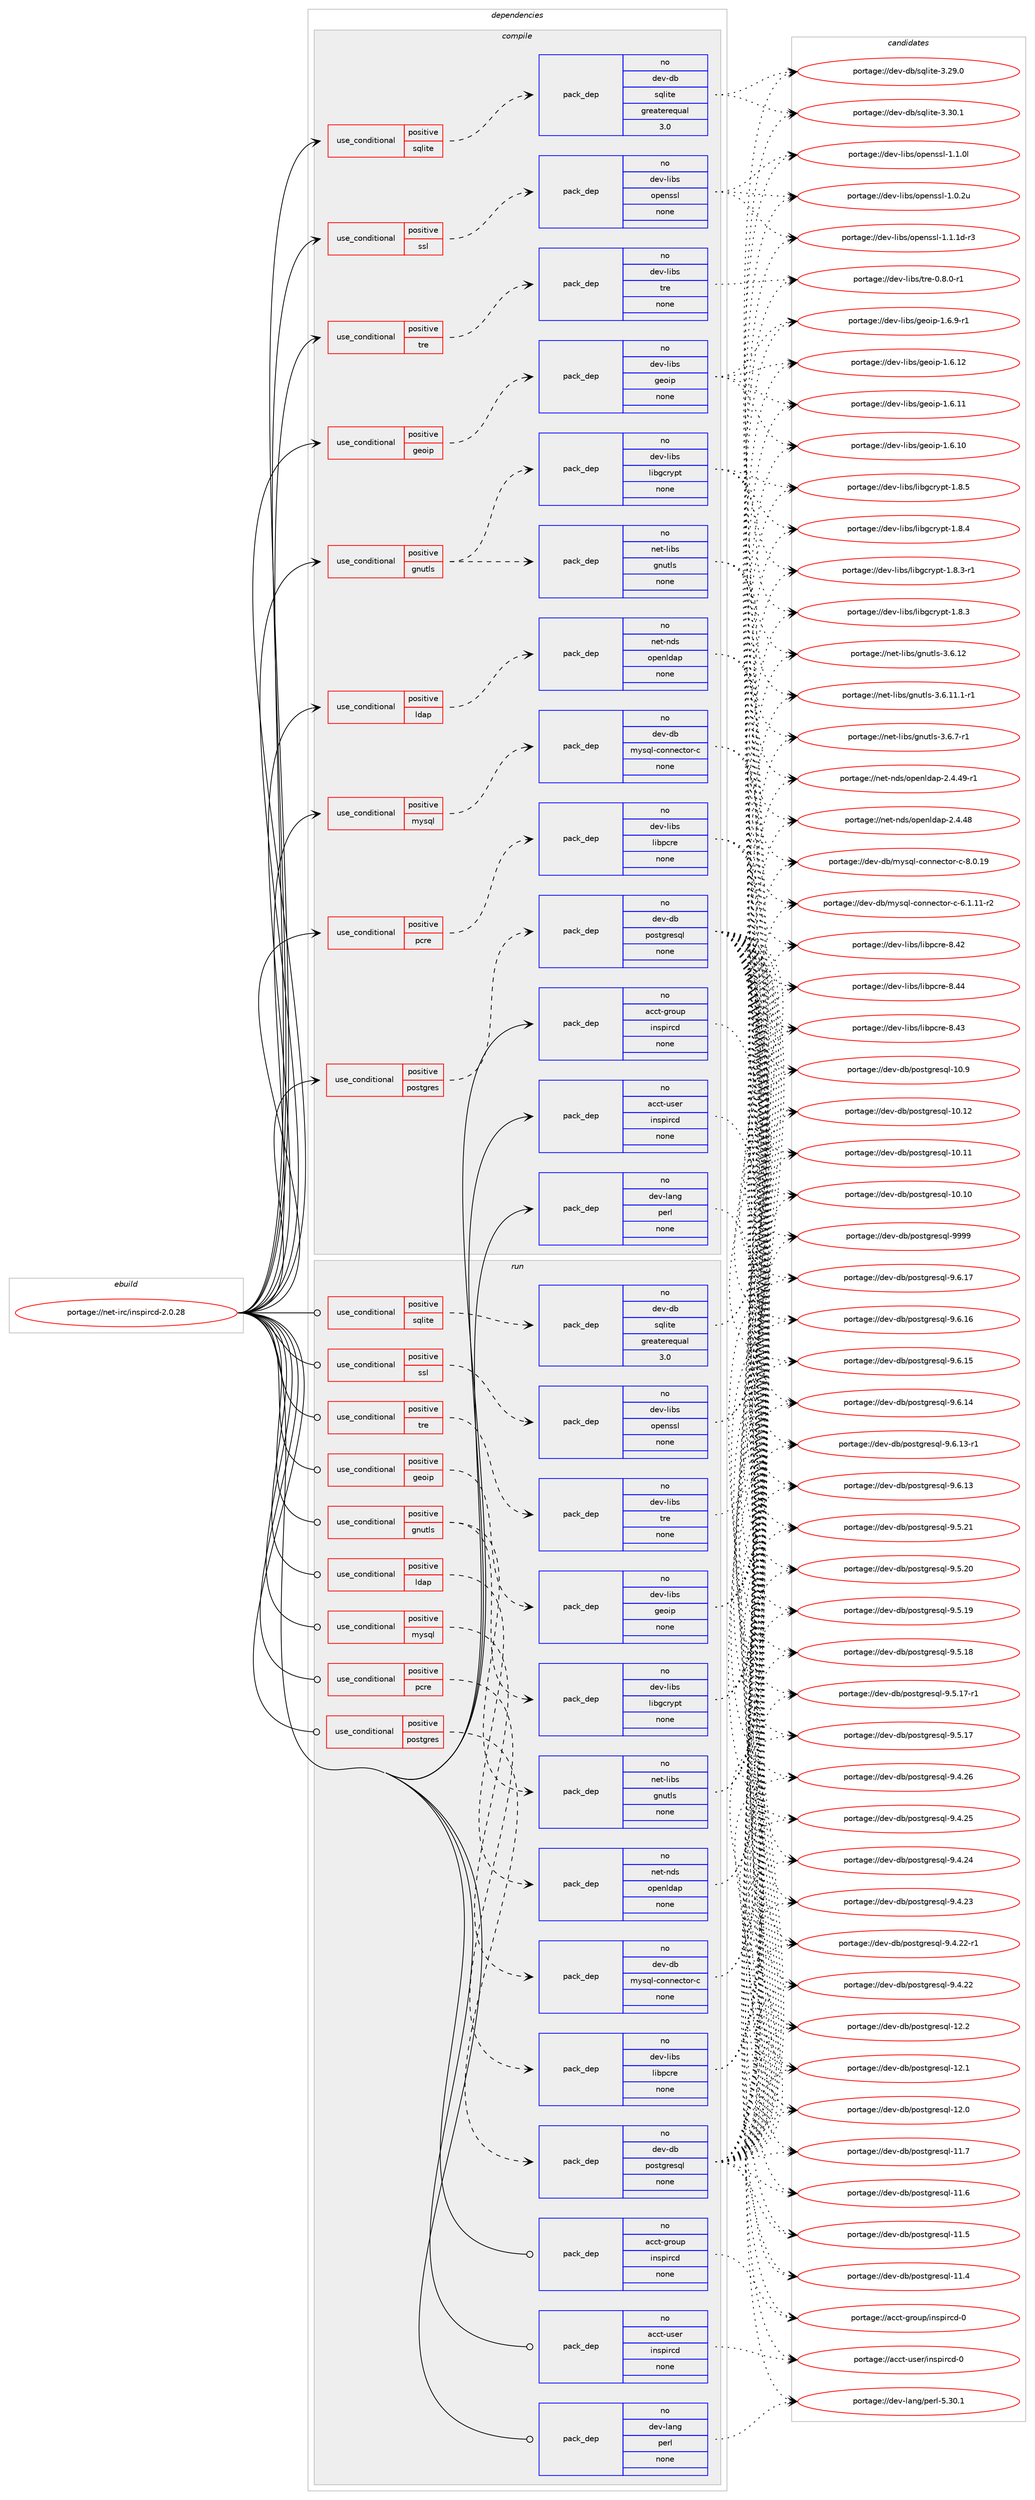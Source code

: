 digraph prolog {

# *************
# Graph options
# *************

newrank=true;
concentrate=true;
compound=true;
graph [rankdir=LR,fontname=Helvetica,fontsize=10,ranksep=1.5];#, ranksep=2.5, nodesep=0.2];
edge  [arrowhead=vee];
node  [fontname=Helvetica,fontsize=10];

# **********
# The ebuild
# **********

subgraph cluster_leftcol {
color=gray;
rank=same;
label=<<i>ebuild</i>>;
id [label="portage://net-irc/inspircd-2.0.28", color=red, width=4, href="../net-irc/inspircd-2.0.28.svg"];
}

# ****************
# The dependencies
# ****************

subgraph cluster_midcol {
color=gray;
label=<<i>dependencies</i>>;
subgraph cluster_compile {
fillcolor="#eeeeee";
style=filled;
label=<<i>compile</i>>;
subgraph cond17544 {
dependency82493 [label=<<TABLE BORDER="0" CELLBORDER="1" CELLSPACING="0" CELLPADDING="4"><TR><TD ROWSPAN="3" CELLPADDING="10">use_conditional</TD></TR><TR><TD>positive</TD></TR><TR><TD>geoip</TD></TR></TABLE>>, shape=none, color=red];
subgraph pack63404 {
dependency82494 [label=<<TABLE BORDER="0" CELLBORDER="1" CELLSPACING="0" CELLPADDING="4" WIDTH="220"><TR><TD ROWSPAN="6" CELLPADDING="30">pack_dep</TD></TR><TR><TD WIDTH="110">no</TD></TR><TR><TD>dev-libs</TD></TR><TR><TD>geoip</TD></TR><TR><TD>none</TD></TR><TR><TD></TD></TR></TABLE>>, shape=none, color=blue];
}
dependency82493:e -> dependency82494:w [weight=20,style="dashed",arrowhead="vee"];
}
id:e -> dependency82493:w [weight=20,style="solid",arrowhead="vee"];
subgraph cond17545 {
dependency82495 [label=<<TABLE BORDER="0" CELLBORDER="1" CELLSPACING="0" CELLPADDING="4"><TR><TD ROWSPAN="3" CELLPADDING="10">use_conditional</TD></TR><TR><TD>positive</TD></TR><TR><TD>gnutls</TD></TR></TABLE>>, shape=none, color=red];
subgraph pack63405 {
dependency82496 [label=<<TABLE BORDER="0" CELLBORDER="1" CELLSPACING="0" CELLPADDING="4" WIDTH="220"><TR><TD ROWSPAN="6" CELLPADDING="30">pack_dep</TD></TR><TR><TD WIDTH="110">no</TD></TR><TR><TD>net-libs</TD></TR><TR><TD>gnutls</TD></TR><TR><TD>none</TD></TR><TR><TD></TD></TR></TABLE>>, shape=none, color=blue];
}
dependency82495:e -> dependency82496:w [weight=20,style="dashed",arrowhead="vee"];
subgraph pack63406 {
dependency82497 [label=<<TABLE BORDER="0" CELLBORDER="1" CELLSPACING="0" CELLPADDING="4" WIDTH="220"><TR><TD ROWSPAN="6" CELLPADDING="30">pack_dep</TD></TR><TR><TD WIDTH="110">no</TD></TR><TR><TD>dev-libs</TD></TR><TR><TD>libgcrypt</TD></TR><TR><TD>none</TD></TR><TR><TD></TD></TR></TABLE>>, shape=none, color=blue];
}
dependency82495:e -> dependency82497:w [weight=20,style="dashed",arrowhead="vee"];
}
id:e -> dependency82495:w [weight=20,style="solid",arrowhead="vee"];
subgraph cond17546 {
dependency82498 [label=<<TABLE BORDER="0" CELLBORDER="1" CELLSPACING="0" CELLPADDING="4"><TR><TD ROWSPAN="3" CELLPADDING="10">use_conditional</TD></TR><TR><TD>positive</TD></TR><TR><TD>ldap</TD></TR></TABLE>>, shape=none, color=red];
subgraph pack63407 {
dependency82499 [label=<<TABLE BORDER="0" CELLBORDER="1" CELLSPACING="0" CELLPADDING="4" WIDTH="220"><TR><TD ROWSPAN="6" CELLPADDING="30">pack_dep</TD></TR><TR><TD WIDTH="110">no</TD></TR><TR><TD>net-nds</TD></TR><TR><TD>openldap</TD></TR><TR><TD>none</TD></TR><TR><TD></TD></TR></TABLE>>, shape=none, color=blue];
}
dependency82498:e -> dependency82499:w [weight=20,style="dashed",arrowhead="vee"];
}
id:e -> dependency82498:w [weight=20,style="solid",arrowhead="vee"];
subgraph cond17547 {
dependency82500 [label=<<TABLE BORDER="0" CELLBORDER="1" CELLSPACING="0" CELLPADDING="4"><TR><TD ROWSPAN="3" CELLPADDING="10">use_conditional</TD></TR><TR><TD>positive</TD></TR><TR><TD>mysql</TD></TR></TABLE>>, shape=none, color=red];
subgraph pack63408 {
dependency82501 [label=<<TABLE BORDER="0" CELLBORDER="1" CELLSPACING="0" CELLPADDING="4" WIDTH="220"><TR><TD ROWSPAN="6" CELLPADDING="30">pack_dep</TD></TR><TR><TD WIDTH="110">no</TD></TR><TR><TD>dev-db</TD></TR><TR><TD>mysql-connector-c</TD></TR><TR><TD>none</TD></TR><TR><TD></TD></TR></TABLE>>, shape=none, color=blue];
}
dependency82500:e -> dependency82501:w [weight=20,style="dashed",arrowhead="vee"];
}
id:e -> dependency82500:w [weight=20,style="solid",arrowhead="vee"];
subgraph cond17548 {
dependency82502 [label=<<TABLE BORDER="0" CELLBORDER="1" CELLSPACING="0" CELLPADDING="4"><TR><TD ROWSPAN="3" CELLPADDING="10">use_conditional</TD></TR><TR><TD>positive</TD></TR><TR><TD>pcre</TD></TR></TABLE>>, shape=none, color=red];
subgraph pack63409 {
dependency82503 [label=<<TABLE BORDER="0" CELLBORDER="1" CELLSPACING="0" CELLPADDING="4" WIDTH="220"><TR><TD ROWSPAN="6" CELLPADDING="30">pack_dep</TD></TR><TR><TD WIDTH="110">no</TD></TR><TR><TD>dev-libs</TD></TR><TR><TD>libpcre</TD></TR><TR><TD>none</TD></TR><TR><TD></TD></TR></TABLE>>, shape=none, color=blue];
}
dependency82502:e -> dependency82503:w [weight=20,style="dashed",arrowhead="vee"];
}
id:e -> dependency82502:w [weight=20,style="solid",arrowhead="vee"];
subgraph cond17549 {
dependency82504 [label=<<TABLE BORDER="0" CELLBORDER="1" CELLSPACING="0" CELLPADDING="4"><TR><TD ROWSPAN="3" CELLPADDING="10">use_conditional</TD></TR><TR><TD>positive</TD></TR><TR><TD>postgres</TD></TR></TABLE>>, shape=none, color=red];
subgraph pack63410 {
dependency82505 [label=<<TABLE BORDER="0" CELLBORDER="1" CELLSPACING="0" CELLPADDING="4" WIDTH="220"><TR><TD ROWSPAN="6" CELLPADDING="30">pack_dep</TD></TR><TR><TD WIDTH="110">no</TD></TR><TR><TD>dev-db</TD></TR><TR><TD>postgresql</TD></TR><TR><TD>none</TD></TR><TR><TD></TD></TR></TABLE>>, shape=none, color=blue];
}
dependency82504:e -> dependency82505:w [weight=20,style="dashed",arrowhead="vee"];
}
id:e -> dependency82504:w [weight=20,style="solid",arrowhead="vee"];
subgraph cond17550 {
dependency82506 [label=<<TABLE BORDER="0" CELLBORDER="1" CELLSPACING="0" CELLPADDING="4"><TR><TD ROWSPAN="3" CELLPADDING="10">use_conditional</TD></TR><TR><TD>positive</TD></TR><TR><TD>sqlite</TD></TR></TABLE>>, shape=none, color=red];
subgraph pack63411 {
dependency82507 [label=<<TABLE BORDER="0" CELLBORDER="1" CELLSPACING="0" CELLPADDING="4" WIDTH="220"><TR><TD ROWSPAN="6" CELLPADDING="30">pack_dep</TD></TR><TR><TD WIDTH="110">no</TD></TR><TR><TD>dev-db</TD></TR><TR><TD>sqlite</TD></TR><TR><TD>greaterequal</TD></TR><TR><TD>3.0</TD></TR></TABLE>>, shape=none, color=blue];
}
dependency82506:e -> dependency82507:w [weight=20,style="dashed",arrowhead="vee"];
}
id:e -> dependency82506:w [weight=20,style="solid",arrowhead="vee"];
subgraph cond17551 {
dependency82508 [label=<<TABLE BORDER="0" CELLBORDER="1" CELLSPACING="0" CELLPADDING="4"><TR><TD ROWSPAN="3" CELLPADDING="10">use_conditional</TD></TR><TR><TD>positive</TD></TR><TR><TD>ssl</TD></TR></TABLE>>, shape=none, color=red];
subgraph pack63412 {
dependency82509 [label=<<TABLE BORDER="0" CELLBORDER="1" CELLSPACING="0" CELLPADDING="4" WIDTH="220"><TR><TD ROWSPAN="6" CELLPADDING="30">pack_dep</TD></TR><TR><TD WIDTH="110">no</TD></TR><TR><TD>dev-libs</TD></TR><TR><TD>openssl</TD></TR><TR><TD>none</TD></TR><TR><TD></TD></TR></TABLE>>, shape=none, color=blue];
}
dependency82508:e -> dependency82509:w [weight=20,style="dashed",arrowhead="vee"];
}
id:e -> dependency82508:w [weight=20,style="solid",arrowhead="vee"];
subgraph cond17552 {
dependency82510 [label=<<TABLE BORDER="0" CELLBORDER="1" CELLSPACING="0" CELLPADDING="4"><TR><TD ROWSPAN="3" CELLPADDING="10">use_conditional</TD></TR><TR><TD>positive</TD></TR><TR><TD>tre</TD></TR></TABLE>>, shape=none, color=red];
subgraph pack63413 {
dependency82511 [label=<<TABLE BORDER="0" CELLBORDER="1" CELLSPACING="0" CELLPADDING="4" WIDTH="220"><TR><TD ROWSPAN="6" CELLPADDING="30">pack_dep</TD></TR><TR><TD WIDTH="110">no</TD></TR><TR><TD>dev-libs</TD></TR><TR><TD>tre</TD></TR><TR><TD>none</TD></TR><TR><TD></TD></TR></TABLE>>, shape=none, color=blue];
}
dependency82510:e -> dependency82511:w [weight=20,style="dashed",arrowhead="vee"];
}
id:e -> dependency82510:w [weight=20,style="solid",arrowhead="vee"];
subgraph pack63414 {
dependency82512 [label=<<TABLE BORDER="0" CELLBORDER="1" CELLSPACING="0" CELLPADDING="4" WIDTH="220"><TR><TD ROWSPAN="6" CELLPADDING="30">pack_dep</TD></TR><TR><TD WIDTH="110">no</TD></TR><TR><TD>acct-group</TD></TR><TR><TD>inspircd</TD></TR><TR><TD>none</TD></TR><TR><TD></TD></TR></TABLE>>, shape=none, color=blue];
}
id:e -> dependency82512:w [weight=20,style="solid",arrowhead="vee"];
subgraph pack63415 {
dependency82513 [label=<<TABLE BORDER="0" CELLBORDER="1" CELLSPACING="0" CELLPADDING="4" WIDTH="220"><TR><TD ROWSPAN="6" CELLPADDING="30">pack_dep</TD></TR><TR><TD WIDTH="110">no</TD></TR><TR><TD>acct-user</TD></TR><TR><TD>inspircd</TD></TR><TR><TD>none</TD></TR><TR><TD></TD></TR></TABLE>>, shape=none, color=blue];
}
id:e -> dependency82513:w [weight=20,style="solid",arrowhead="vee"];
subgraph pack63416 {
dependency82514 [label=<<TABLE BORDER="0" CELLBORDER="1" CELLSPACING="0" CELLPADDING="4" WIDTH="220"><TR><TD ROWSPAN="6" CELLPADDING="30">pack_dep</TD></TR><TR><TD WIDTH="110">no</TD></TR><TR><TD>dev-lang</TD></TR><TR><TD>perl</TD></TR><TR><TD>none</TD></TR><TR><TD></TD></TR></TABLE>>, shape=none, color=blue];
}
id:e -> dependency82514:w [weight=20,style="solid",arrowhead="vee"];
}
subgraph cluster_compileandrun {
fillcolor="#eeeeee";
style=filled;
label=<<i>compile and run</i>>;
}
subgraph cluster_run {
fillcolor="#eeeeee";
style=filled;
label=<<i>run</i>>;
subgraph cond17553 {
dependency82515 [label=<<TABLE BORDER="0" CELLBORDER="1" CELLSPACING="0" CELLPADDING="4"><TR><TD ROWSPAN="3" CELLPADDING="10">use_conditional</TD></TR><TR><TD>positive</TD></TR><TR><TD>geoip</TD></TR></TABLE>>, shape=none, color=red];
subgraph pack63417 {
dependency82516 [label=<<TABLE BORDER="0" CELLBORDER="1" CELLSPACING="0" CELLPADDING="4" WIDTH="220"><TR><TD ROWSPAN="6" CELLPADDING="30">pack_dep</TD></TR><TR><TD WIDTH="110">no</TD></TR><TR><TD>dev-libs</TD></TR><TR><TD>geoip</TD></TR><TR><TD>none</TD></TR><TR><TD></TD></TR></TABLE>>, shape=none, color=blue];
}
dependency82515:e -> dependency82516:w [weight=20,style="dashed",arrowhead="vee"];
}
id:e -> dependency82515:w [weight=20,style="solid",arrowhead="odot"];
subgraph cond17554 {
dependency82517 [label=<<TABLE BORDER="0" CELLBORDER="1" CELLSPACING="0" CELLPADDING="4"><TR><TD ROWSPAN="3" CELLPADDING="10">use_conditional</TD></TR><TR><TD>positive</TD></TR><TR><TD>gnutls</TD></TR></TABLE>>, shape=none, color=red];
subgraph pack63418 {
dependency82518 [label=<<TABLE BORDER="0" CELLBORDER="1" CELLSPACING="0" CELLPADDING="4" WIDTH="220"><TR><TD ROWSPAN="6" CELLPADDING="30">pack_dep</TD></TR><TR><TD WIDTH="110">no</TD></TR><TR><TD>net-libs</TD></TR><TR><TD>gnutls</TD></TR><TR><TD>none</TD></TR><TR><TD></TD></TR></TABLE>>, shape=none, color=blue];
}
dependency82517:e -> dependency82518:w [weight=20,style="dashed",arrowhead="vee"];
subgraph pack63419 {
dependency82519 [label=<<TABLE BORDER="0" CELLBORDER="1" CELLSPACING="0" CELLPADDING="4" WIDTH="220"><TR><TD ROWSPAN="6" CELLPADDING="30">pack_dep</TD></TR><TR><TD WIDTH="110">no</TD></TR><TR><TD>dev-libs</TD></TR><TR><TD>libgcrypt</TD></TR><TR><TD>none</TD></TR><TR><TD></TD></TR></TABLE>>, shape=none, color=blue];
}
dependency82517:e -> dependency82519:w [weight=20,style="dashed",arrowhead="vee"];
}
id:e -> dependency82517:w [weight=20,style="solid",arrowhead="odot"];
subgraph cond17555 {
dependency82520 [label=<<TABLE BORDER="0" CELLBORDER="1" CELLSPACING="0" CELLPADDING="4"><TR><TD ROWSPAN="3" CELLPADDING="10">use_conditional</TD></TR><TR><TD>positive</TD></TR><TR><TD>ldap</TD></TR></TABLE>>, shape=none, color=red];
subgraph pack63420 {
dependency82521 [label=<<TABLE BORDER="0" CELLBORDER="1" CELLSPACING="0" CELLPADDING="4" WIDTH="220"><TR><TD ROWSPAN="6" CELLPADDING="30">pack_dep</TD></TR><TR><TD WIDTH="110">no</TD></TR><TR><TD>net-nds</TD></TR><TR><TD>openldap</TD></TR><TR><TD>none</TD></TR><TR><TD></TD></TR></TABLE>>, shape=none, color=blue];
}
dependency82520:e -> dependency82521:w [weight=20,style="dashed",arrowhead="vee"];
}
id:e -> dependency82520:w [weight=20,style="solid",arrowhead="odot"];
subgraph cond17556 {
dependency82522 [label=<<TABLE BORDER="0" CELLBORDER="1" CELLSPACING="0" CELLPADDING="4"><TR><TD ROWSPAN="3" CELLPADDING="10">use_conditional</TD></TR><TR><TD>positive</TD></TR><TR><TD>mysql</TD></TR></TABLE>>, shape=none, color=red];
subgraph pack63421 {
dependency82523 [label=<<TABLE BORDER="0" CELLBORDER="1" CELLSPACING="0" CELLPADDING="4" WIDTH="220"><TR><TD ROWSPAN="6" CELLPADDING="30">pack_dep</TD></TR><TR><TD WIDTH="110">no</TD></TR><TR><TD>dev-db</TD></TR><TR><TD>mysql-connector-c</TD></TR><TR><TD>none</TD></TR><TR><TD></TD></TR></TABLE>>, shape=none, color=blue];
}
dependency82522:e -> dependency82523:w [weight=20,style="dashed",arrowhead="vee"];
}
id:e -> dependency82522:w [weight=20,style="solid",arrowhead="odot"];
subgraph cond17557 {
dependency82524 [label=<<TABLE BORDER="0" CELLBORDER="1" CELLSPACING="0" CELLPADDING="4"><TR><TD ROWSPAN="3" CELLPADDING="10">use_conditional</TD></TR><TR><TD>positive</TD></TR><TR><TD>pcre</TD></TR></TABLE>>, shape=none, color=red];
subgraph pack63422 {
dependency82525 [label=<<TABLE BORDER="0" CELLBORDER="1" CELLSPACING="0" CELLPADDING="4" WIDTH="220"><TR><TD ROWSPAN="6" CELLPADDING="30">pack_dep</TD></TR><TR><TD WIDTH="110">no</TD></TR><TR><TD>dev-libs</TD></TR><TR><TD>libpcre</TD></TR><TR><TD>none</TD></TR><TR><TD></TD></TR></TABLE>>, shape=none, color=blue];
}
dependency82524:e -> dependency82525:w [weight=20,style="dashed",arrowhead="vee"];
}
id:e -> dependency82524:w [weight=20,style="solid",arrowhead="odot"];
subgraph cond17558 {
dependency82526 [label=<<TABLE BORDER="0" CELLBORDER="1" CELLSPACING="0" CELLPADDING="4"><TR><TD ROWSPAN="3" CELLPADDING="10">use_conditional</TD></TR><TR><TD>positive</TD></TR><TR><TD>postgres</TD></TR></TABLE>>, shape=none, color=red];
subgraph pack63423 {
dependency82527 [label=<<TABLE BORDER="0" CELLBORDER="1" CELLSPACING="0" CELLPADDING="4" WIDTH="220"><TR><TD ROWSPAN="6" CELLPADDING="30">pack_dep</TD></TR><TR><TD WIDTH="110">no</TD></TR><TR><TD>dev-db</TD></TR><TR><TD>postgresql</TD></TR><TR><TD>none</TD></TR><TR><TD></TD></TR></TABLE>>, shape=none, color=blue];
}
dependency82526:e -> dependency82527:w [weight=20,style="dashed",arrowhead="vee"];
}
id:e -> dependency82526:w [weight=20,style="solid",arrowhead="odot"];
subgraph cond17559 {
dependency82528 [label=<<TABLE BORDER="0" CELLBORDER="1" CELLSPACING="0" CELLPADDING="4"><TR><TD ROWSPAN="3" CELLPADDING="10">use_conditional</TD></TR><TR><TD>positive</TD></TR><TR><TD>sqlite</TD></TR></TABLE>>, shape=none, color=red];
subgraph pack63424 {
dependency82529 [label=<<TABLE BORDER="0" CELLBORDER="1" CELLSPACING="0" CELLPADDING="4" WIDTH="220"><TR><TD ROWSPAN="6" CELLPADDING="30">pack_dep</TD></TR><TR><TD WIDTH="110">no</TD></TR><TR><TD>dev-db</TD></TR><TR><TD>sqlite</TD></TR><TR><TD>greaterequal</TD></TR><TR><TD>3.0</TD></TR></TABLE>>, shape=none, color=blue];
}
dependency82528:e -> dependency82529:w [weight=20,style="dashed",arrowhead="vee"];
}
id:e -> dependency82528:w [weight=20,style="solid",arrowhead="odot"];
subgraph cond17560 {
dependency82530 [label=<<TABLE BORDER="0" CELLBORDER="1" CELLSPACING="0" CELLPADDING="4"><TR><TD ROWSPAN="3" CELLPADDING="10">use_conditional</TD></TR><TR><TD>positive</TD></TR><TR><TD>ssl</TD></TR></TABLE>>, shape=none, color=red];
subgraph pack63425 {
dependency82531 [label=<<TABLE BORDER="0" CELLBORDER="1" CELLSPACING="0" CELLPADDING="4" WIDTH="220"><TR><TD ROWSPAN="6" CELLPADDING="30">pack_dep</TD></TR><TR><TD WIDTH="110">no</TD></TR><TR><TD>dev-libs</TD></TR><TR><TD>openssl</TD></TR><TR><TD>none</TD></TR><TR><TD></TD></TR></TABLE>>, shape=none, color=blue];
}
dependency82530:e -> dependency82531:w [weight=20,style="dashed",arrowhead="vee"];
}
id:e -> dependency82530:w [weight=20,style="solid",arrowhead="odot"];
subgraph cond17561 {
dependency82532 [label=<<TABLE BORDER="0" CELLBORDER="1" CELLSPACING="0" CELLPADDING="4"><TR><TD ROWSPAN="3" CELLPADDING="10">use_conditional</TD></TR><TR><TD>positive</TD></TR><TR><TD>tre</TD></TR></TABLE>>, shape=none, color=red];
subgraph pack63426 {
dependency82533 [label=<<TABLE BORDER="0" CELLBORDER="1" CELLSPACING="0" CELLPADDING="4" WIDTH="220"><TR><TD ROWSPAN="6" CELLPADDING="30">pack_dep</TD></TR><TR><TD WIDTH="110">no</TD></TR><TR><TD>dev-libs</TD></TR><TR><TD>tre</TD></TR><TR><TD>none</TD></TR><TR><TD></TD></TR></TABLE>>, shape=none, color=blue];
}
dependency82532:e -> dependency82533:w [weight=20,style="dashed",arrowhead="vee"];
}
id:e -> dependency82532:w [weight=20,style="solid",arrowhead="odot"];
subgraph pack63427 {
dependency82534 [label=<<TABLE BORDER="0" CELLBORDER="1" CELLSPACING="0" CELLPADDING="4" WIDTH="220"><TR><TD ROWSPAN="6" CELLPADDING="30">pack_dep</TD></TR><TR><TD WIDTH="110">no</TD></TR><TR><TD>acct-group</TD></TR><TR><TD>inspircd</TD></TR><TR><TD>none</TD></TR><TR><TD></TD></TR></TABLE>>, shape=none, color=blue];
}
id:e -> dependency82534:w [weight=20,style="solid",arrowhead="odot"];
subgraph pack63428 {
dependency82535 [label=<<TABLE BORDER="0" CELLBORDER="1" CELLSPACING="0" CELLPADDING="4" WIDTH="220"><TR><TD ROWSPAN="6" CELLPADDING="30">pack_dep</TD></TR><TR><TD WIDTH="110">no</TD></TR><TR><TD>acct-user</TD></TR><TR><TD>inspircd</TD></TR><TR><TD>none</TD></TR><TR><TD></TD></TR></TABLE>>, shape=none, color=blue];
}
id:e -> dependency82535:w [weight=20,style="solid",arrowhead="odot"];
subgraph pack63429 {
dependency82536 [label=<<TABLE BORDER="0" CELLBORDER="1" CELLSPACING="0" CELLPADDING="4" WIDTH="220"><TR><TD ROWSPAN="6" CELLPADDING="30">pack_dep</TD></TR><TR><TD WIDTH="110">no</TD></TR><TR><TD>dev-lang</TD></TR><TR><TD>perl</TD></TR><TR><TD>none</TD></TR><TR><TD></TD></TR></TABLE>>, shape=none, color=blue];
}
id:e -> dependency82536:w [weight=20,style="solid",arrowhead="odot"];
}
}

# **************
# The candidates
# **************

subgraph cluster_choices {
rank=same;
color=gray;
label=<<i>candidates</i>>;

subgraph choice63404 {
color=black;
nodesep=1;
choice1001011184510810598115471031011111051124549465446574511449 [label="portage://dev-libs/geoip-1.6.9-r1", color=red, width=4,href="../dev-libs/geoip-1.6.9-r1.svg"];
choice10010111845108105981154710310111110511245494654464950 [label="portage://dev-libs/geoip-1.6.12", color=red, width=4,href="../dev-libs/geoip-1.6.12.svg"];
choice10010111845108105981154710310111110511245494654464949 [label="portage://dev-libs/geoip-1.6.11", color=red, width=4,href="../dev-libs/geoip-1.6.11.svg"];
choice10010111845108105981154710310111110511245494654464948 [label="portage://dev-libs/geoip-1.6.10", color=red, width=4,href="../dev-libs/geoip-1.6.10.svg"];
dependency82494:e -> choice1001011184510810598115471031011111051124549465446574511449:w [style=dotted,weight="100"];
dependency82494:e -> choice10010111845108105981154710310111110511245494654464950:w [style=dotted,weight="100"];
dependency82494:e -> choice10010111845108105981154710310111110511245494654464949:w [style=dotted,weight="100"];
dependency82494:e -> choice10010111845108105981154710310111110511245494654464948:w [style=dotted,weight="100"];
}
subgraph choice63405 {
color=black;
nodesep=1;
choice1101011164510810598115471031101171161081154551465446554511449 [label="portage://net-libs/gnutls-3.6.7-r1", color=red, width=4,href="../net-libs/gnutls-3.6.7-r1.svg"];
choice11010111645108105981154710311011711610811545514654464950 [label="portage://net-libs/gnutls-3.6.12", color=red, width=4,href="../net-libs/gnutls-3.6.12.svg"];
choice1101011164510810598115471031101171161081154551465446494946494511449 [label="portage://net-libs/gnutls-3.6.11.1-r1", color=red, width=4,href="../net-libs/gnutls-3.6.11.1-r1.svg"];
dependency82496:e -> choice1101011164510810598115471031101171161081154551465446554511449:w [style=dotted,weight="100"];
dependency82496:e -> choice11010111645108105981154710311011711610811545514654464950:w [style=dotted,weight="100"];
dependency82496:e -> choice1101011164510810598115471031101171161081154551465446494946494511449:w [style=dotted,weight="100"];
}
subgraph choice63406 {
color=black;
nodesep=1;
choice1001011184510810598115471081059810399114121112116454946564653 [label="portage://dev-libs/libgcrypt-1.8.5", color=red, width=4,href="../dev-libs/libgcrypt-1.8.5.svg"];
choice1001011184510810598115471081059810399114121112116454946564652 [label="portage://dev-libs/libgcrypt-1.8.4", color=red, width=4,href="../dev-libs/libgcrypt-1.8.4.svg"];
choice10010111845108105981154710810598103991141211121164549465646514511449 [label="portage://dev-libs/libgcrypt-1.8.3-r1", color=red, width=4,href="../dev-libs/libgcrypt-1.8.3-r1.svg"];
choice1001011184510810598115471081059810399114121112116454946564651 [label="portage://dev-libs/libgcrypt-1.8.3", color=red, width=4,href="../dev-libs/libgcrypt-1.8.3.svg"];
dependency82497:e -> choice1001011184510810598115471081059810399114121112116454946564653:w [style=dotted,weight="100"];
dependency82497:e -> choice1001011184510810598115471081059810399114121112116454946564652:w [style=dotted,weight="100"];
dependency82497:e -> choice10010111845108105981154710810598103991141211121164549465646514511449:w [style=dotted,weight="100"];
dependency82497:e -> choice1001011184510810598115471081059810399114121112116454946564651:w [style=dotted,weight="100"];
}
subgraph choice63407 {
color=black;
nodesep=1;
choice110101116451101001154711111210111010810097112455046524652574511449 [label="portage://net-nds/openldap-2.4.49-r1", color=red, width=4,href="../net-nds/openldap-2.4.49-r1.svg"];
choice11010111645110100115471111121011101081009711245504652465256 [label="portage://net-nds/openldap-2.4.48", color=red, width=4,href="../net-nds/openldap-2.4.48.svg"];
dependency82499:e -> choice110101116451101001154711111210111010810097112455046524652574511449:w [style=dotted,weight="100"];
dependency82499:e -> choice11010111645110100115471111121011101081009711245504652465256:w [style=dotted,weight="100"];
}
subgraph choice63408 {
color=black;
nodesep=1;
choice100101118451009847109121115113108459911111011010199116111114459945564648464957 [label="portage://dev-db/mysql-connector-c-8.0.19", color=red, width=4,href="../dev-db/mysql-connector-c-8.0.19.svg"];
choice1001011184510098471091211151131084599111110110101991161111144599455446494649494511450 [label="portage://dev-db/mysql-connector-c-6.1.11-r2", color=red, width=4,href="../dev-db/mysql-connector-c-6.1.11-r2.svg"];
dependency82501:e -> choice100101118451009847109121115113108459911111011010199116111114459945564648464957:w [style=dotted,weight="100"];
dependency82501:e -> choice1001011184510098471091211151131084599111110110101991161111144599455446494649494511450:w [style=dotted,weight="100"];
}
subgraph choice63409 {
color=black;
nodesep=1;
choice10010111845108105981154710810598112991141014556465252 [label="portage://dev-libs/libpcre-8.44", color=red, width=4,href="../dev-libs/libpcre-8.44.svg"];
choice10010111845108105981154710810598112991141014556465251 [label="portage://dev-libs/libpcre-8.43", color=red, width=4,href="../dev-libs/libpcre-8.43.svg"];
choice10010111845108105981154710810598112991141014556465250 [label="portage://dev-libs/libpcre-8.42", color=red, width=4,href="../dev-libs/libpcre-8.42.svg"];
dependency82503:e -> choice10010111845108105981154710810598112991141014556465252:w [style=dotted,weight="100"];
dependency82503:e -> choice10010111845108105981154710810598112991141014556465251:w [style=dotted,weight="100"];
dependency82503:e -> choice10010111845108105981154710810598112991141014556465250:w [style=dotted,weight="100"];
}
subgraph choice63410 {
color=black;
nodesep=1;
choice1001011184510098471121111151161031141011151131084557575757 [label="portage://dev-db/postgresql-9999", color=red, width=4,href="../dev-db/postgresql-9999.svg"];
choice10010111845100984711211111511610311410111511310845574654464955 [label="portage://dev-db/postgresql-9.6.17", color=red, width=4,href="../dev-db/postgresql-9.6.17.svg"];
choice10010111845100984711211111511610311410111511310845574654464954 [label="portage://dev-db/postgresql-9.6.16", color=red, width=4,href="../dev-db/postgresql-9.6.16.svg"];
choice10010111845100984711211111511610311410111511310845574654464953 [label="portage://dev-db/postgresql-9.6.15", color=red, width=4,href="../dev-db/postgresql-9.6.15.svg"];
choice10010111845100984711211111511610311410111511310845574654464952 [label="portage://dev-db/postgresql-9.6.14", color=red, width=4,href="../dev-db/postgresql-9.6.14.svg"];
choice100101118451009847112111115116103114101115113108455746544649514511449 [label="portage://dev-db/postgresql-9.6.13-r1", color=red, width=4,href="../dev-db/postgresql-9.6.13-r1.svg"];
choice10010111845100984711211111511610311410111511310845574654464951 [label="portage://dev-db/postgresql-9.6.13", color=red, width=4,href="../dev-db/postgresql-9.6.13.svg"];
choice10010111845100984711211111511610311410111511310845574653465049 [label="portage://dev-db/postgresql-9.5.21", color=red, width=4,href="../dev-db/postgresql-9.5.21.svg"];
choice10010111845100984711211111511610311410111511310845574653465048 [label="portage://dev-db/postgresql-9.5.20", color=red, width=4,href="../dev-db/postgresql-9.5.20.svg"];
choice10010111845100984711211111511610311410111511310845574653464957 [label="portage://dev-db/postgresql-9.5.19", color=red, width=4,href="../dev-db/postgresql-9.5.19.svg"];
choice10010111845100984711211111511610311410111511310845574653464956 [label="portage://dev-db/postgresql-9.5.18", color=red, width=4,href="../dev-db/postgresql-9.5.18.svg"];
choice100101118451009847112111115116103114101115113108455746534649554511449 [label="portage://dev-db/postgresql-9.5.17-r1", color=red, width=4,href="../dev-db/postgresql-9.5.17-r1.svg"];
choice10010111845100984711211111511610311410111511310845574653464955 [label="portage://dev-db/postgresql-9.5.17", color=red, width=4,href="../dev-db/postgresql-9.5.17.svg"];
choice10010111845100984711211111511610311410111511310845574652465054 [label="portage://dev-db/postgresql-9.4.26", color=red, width=4,href="../dev-db/postgresql-9.4.26.svg"];
choice10010111845100984711211111511610311410111511310845574652465053 [label="portage://dev-db/postgresql-9.4.25", color=red, width=4,href="../dev-db/postgresql-9.4.25.svg"];
choice10010111845100984711211111511610311410111511310845574652465052 [label="portage://dev-db/postgresql-9.4.24", color=red, width=4,href="../dev-db/postgresql-9.4.24.svg"];
choice10010111845100984711211111511610311410111511310845574652465051 [label="portage://dev-db/postgresql-9.4.23", color=red, width=4,href="../dev-db/postgresql-9.4.23.svg"];
choice100101118451009847112111115116103114101115113108455746524650504511449 [label="portage://dev-db/postgresql-9.4.22-r1", color=red, width=4,href="../dev-db/postgresql-9.4.22-r1.svg"];
choice10010111845100984711211111511610311410111511310845574652465050 [label="portage://dev-db/postgresql-9.4.22", color=red, width=4,href="../dev-db/postgresql-9.4.22.svg"];
choice1001011184510098471121111151161031141011151131084549504650 [label="portage://dev-db/postgresql-12.2", color=red, width=4,href="../dev-db/postgresql-12.2.svg"];
choice1001011184510098471121111151161031141011151131084549504649 [label="portage://dev-db/postgresql-12.1", color=red, width=4,href="../dev-db/postgresql-12.1.svg"];
choice1001011184510098471121111151161031141011151131084549504648 [label="portage://dev-db/postgresql-12.0", color=red, width=4,href="../dev-db/postgresql-12.0.svg"];
choice1001011184510098471121111151161031141011151131084549494655 [label="portage://dev-db/postgresql-11.7", color=red, width=4,href="../dev-db/postgresql-11.7.svg"];
choice1001011184510098471121111151161031141011151131084549494654 [label="portage://dev-db/postgresql-11.6", color=red, width=4,href="../dev-db/postgresql-11.6.svg"];
choice1001011184510098471121111151161031141011151131084549494653 [label="portage://dev-db/postgresql-11.5", color=red, width=4,href="../dev-db/postgresql-11.5.svg"];
choice1001011184510098471121111151161031141011151131084549494652 [label="portage://dev-db/postgresql-11.4", color=red, width=4,href="../dev-db/postgresql-11.4.svg"];
choice1001011184510098471121111151161031141011151131084549484657 [label="portage://dev-db/postgresql-10.9", color=red, width=4,href="../dev-db/postgresql-10.9.svg"];
choice100101118451009847112111115116103114101115113108454948464950 [label="portage://dev-db/postgresql-10.12", color=red, width=4,href="../dev-db/postgresql-10.12.svg"];
choice100101118451009847112111115116103114101115113108454948464949 [label="portage://dev-db/postgresql-10.11", color=red, width=4,href="../dev-db/postgresql-10.11.svg"];
choice100101118451009847112111115116103114101115113108454948464948 [label="portage://dev-db/postgresql-10.10", color=red, width=4,href="../dev-db/postgresql-10.10.svg"];
dependency82505:e -> choice1001011184510098471121111151161031141011151131084557575757:w [style=dotted,weight="100"];
dependency82505:e -> choice10010111845100984711211111511610311410111511310845574654464955:w [style=dotted,weight="100"];
dependency82505:e -> choice10010111845100984711211111511610311410111511310845574654464954:w [style=dotted,weight="100"];
dependency82505:e -> choice10010111845100984711211111511610311410111511310845574654464953:w [style=dotted,weight="100"];
dependency82505:e -> choice10010111845100984711211111511610311410111511310845574654464952:w [style=dotted,weight="100"];
dependency82505:e -> choice100101118451009847112111115116103114101115113108455746544649514511449:w [style=dotted,weight="100"];
dependency82505:e -> choice10010111845100984711211111511610311410111511310845574654464951:w [style=dotted,weight="100"];
dependency82505:e -> choice10010111845100984711211111511610311410111511310845574653465049:w [style=dotted,weight="100"];
dependency82505:e -> choice10010111845100984711211111511610311410111511310845574653465048:w [style=dotted,weight="100"];
dependency82505:e -> choice10010111845100984711211111511610311410111511310845574653464957:w [style=dotted,weight="100"];
dependency82505:e -> choice10010111845100984711211111511610311410111511310845574653464956:w [style=dotted,weight="100"];
dependency82505:e -> choice100101118451009847112111115116103114101115113108455746534649554511449:w [style=dotted,weight="100"];
dependency82505:e -> choice10010111845100984711211111511610311410111511310845574653464955:w [style=dotted,weight="100"];
dependency82505:e -> choice10010111845100984711211111511610311410111511310845574652465054:w [style=dotted,weight="100"];
dependency82505:e -> choice10010111845100984711211111511610311410111511310845574652465053:w [style=dotted,weight="100"];
dependency82505:e -> choice10010111845100984711211111511610311410111511310845574652465052:w [style=dotted,weight="100"];
dependency82505:e -> choice10010111845100984711211111511610311410111511310845574652465051:w [style=dotted,weight="100"];
dependency82505:e -> choice100101118451009847112111115116103114101115113108455746524650504511449:w [style=dotted,weight="100"];
dependency82505:e -> choice10010111845100984711211111511610311410111511310845574652465050:w [style=dotted,weight="100"];
dependency82505:e -> choice1001011184510098471121111151161031141011151131084549504650:w [style=dotted,weight="100"];
dependency82505:e -> choice1001011184510098471121111151161031141011151131084549504649:w [style=dotted,weight="100"];
dependency82505:e -> choice1001011184510098471121111151161031141011151131084549504648:w [style=dotted,weight="100"];
dependency82505:e -> choice1001011184510098471121111151161031141011151131084549494655:w [style=dotted,weight="100"];
dependency82505:e -> choice1001011184510098471121111151161031141011151131084549494654:w [style=dotted,weight="100"];
dependency82505:e -> choice1001011184510098471121111151161031141011151131084549494653:w [style=dotted,weight="100"];
dependency82505:e -> choice1001011184510098471121111151161031141011151131084549494652:w [style=dotted,weight="100"];
dependency82505:e -> choice1001011184510098471121111151161031141011151131084549484657:w [style=dotted,weight="100"];
dependency82505:e -> choice100101118451009847112111115116103114101115113108454948464950:w [style=dotted,weight="100"];
dependency82505:e -> choice100101118451009847112111115116103114101115113108454948464949:w [style=dotted,weight="100"];
dependency82505:e -> choice100101118451009847112111115116103114101115113108454948464948:w [style=dotted,weight="100"];
}
subgraph choice63411 {
color=black;
nodesep=1;
choice10010111845100984711511310810511610145514651484649 [label="portage://dev-db/sqlite-3.30.1", color=red, width=4,href="../dev-db/sqlite-3.30.1.svg"];
choice10010111845100984711511310810511610145514650574648 [label="portage://dev-db/sqlite-3.29.0", color=red, width=4,href="../dev-db/sqlite-3.29.0.svg"];
dependency82507:e -> choice10010111845100984711511310810511610145514651484649:w [style=dotted,weight="100"];
dependency82507:e -> choice10010111845100984711511310810511610145514650574648:w [style=dotted,weight="100"];
}
subgraph choice63412 {
color=black;
nodesep=1;
choice1001011184510810598115471111121011101151151084549464946491004511451 [label="portage://dev-libs/openssl-1.1.1d-r3", color=red, width=4,href="../dev-libs/openssl-1.1.1d-r3.svg"];
choice100101118451081059811547111112101110115115108454946494648108 [label="portage://dev-libs/openssl-1.1.0l", color=red, width=4,href="../dev-libs/openssl-1.1.0l.svg"];
choice100101118451081059811547111112101110115115108454946484650117 [label="portage://dev-libs/openssl-1.0.2u", color=red, width=4,href="../dev-libs/openssl-1.0.2u.svg"];
dependency82509:e -> choice1001011184510810598115471111121011101151151084549464946491004511451:w [style=dotted,weight="100"];
dependency82509:e -> choice100101118451081059811547111112101110115115108454946494648108:w [style=dotted,weight="100"];
dependency82509:e -> choice100101118451081059811547111112101110115115108454946484650117:w [style=dotted,weight="100"];
}
subgraph choice63413 {
color=black;
nodesep=1;
choice1001011184510810598115471161141014548465646484511449 [label="portage://dev-libs/tre-0.8.0-r1", color=red, width=4,href="../dev-libs/tre-0.8.0-r1.svg"];
dependency82511:e -> choice1001011184510810598115471161141014548465646484511449:w [style=dotted,weight="100"];
}
subgraph choice63414 {
color=black;
nodesep=1;
choice9799991164510311411111711247105110115112105114991004548 [label="portage://acct-group/inspircd-0", color=red, width=4,href="../acct-group/inspircd-0.svg"];
dependency82512:e -> choice9799991164510311411111711247105110115112105114991004548:w [style=dotted,weight="100"];
}
subgraph choice63415 {
color=black;
nodesep=1;
choice9799991164511711510111447105110115112105114991004548 [label="portage://acct-user/inspircd-0", color=red, width=4,href="../acct-user/inspircd-0.svg"];
dependency82513:e -> choice9799991164511711510111447105110115112105114991004548:w [style=dotted,weight="100"];
}
subgraph choice63416 {
color=black;
nodesep=1;
choice10010111845108971101034711210111410845534651484649 [label="portage://dev-lang/perl-5.30.1", color=red, width=4,href="../dev-lang/perl-5.30.1.svg"];
dependency82514:e -> choice10010111845108971101034711210111410845534651484649:w [style=dotted,weight="100"];
}
subgraph choice63417 {
color=black;
nodesep=1;
choice1001011184510810598115471031011111051124549465446574511449 [label="portage://dev-libs/geoip-1.6.9-r1", color=red, width=4,href="../dev-libs/geoip-1.6.9-r1.svg"];
choice10010111845108105981154710310111110511245494654464950 [label="portage://dev-libs/geoip-1.6.12", color=red, width=4,href="../dev-libs/geoip-1.6.12.svg"];
choice10010111845108105981154710310111110511245494654464949 [label="portage://dev-libs/geoip-1.6.11", color=red, width=4,href="../dev-libs/geoip-1.6.11.svg"];
choice10010111845108105981154710310111110511245494654464948 [label="portage://dev-libs/geoip-1.6.10", color=red, width=4,href="../dev-libs/geoip-1.6.10.svg"];
dependency82516:e -> choice1001011184510810598115471031011111051124549465446574511449:w [style=dotted,weight="100"];
dependency82516:e -> choice10010111845108105981154710310111110511245494654464950:w [style=dotted,weight="100"];
dependency82516:e -> choice10010111845108105981154710310111110511245494654464949:w [style=dotted,weight="100"];
dependency82516:e -> choice10010111845108105981154710310111110511245494654464948:w [style=dotted,weight="100"];
}
subgraph choice63418 {
color=black;
nodesep=1;
choice1101011164510810598115471031101171161081154551465446554511449 [label="portage://net-libs/gnutls-3.6.7-r1", color=red, width=4,href="../net-libs/gnutls-3.6.7-r1.svg"];
choice11010111645108105981154710311011711610811545514654464950 [label="portage://net-libs/gnutls-3.6.12", color=red, width=4,href="../net-libs/gnutls-3.6.12.svg"];
choice1101011164510810598115471031101171161081154551465446494946494511449 [label="portage://net-libs/gnutls-3.6.11.1-r1", color=red, width=4,href="../net-libs/gnutls-3.6.11.1-r1.svg"];
dependency82518:e -> choice1101011164510810598115471031101171161081154551465446554511449:w [style=dotted,weight="100"];
dependency82518:e -> choice11010111645108105981154710311011711610811545514654464950:w [style=dotted,weight="100"];
dependency82518:e -> choice1101011164510810598115471031101171161081154551465446494946494511449:w [style=dotted,weight="100"];
}
subgraph choice63419 {
color=black;
nodesep=1;
choice1001011184510810598115471081059810399114121112116454946564653 [label="portage://dev-libs/libgcrypt-1.8.5", color=red, width=4,href="../dev-libs/libgcrypt-1.8.5.svg"];
choice1001011184510810598115471081059810399114121112116454946564652 [label="portage://dev-libs/libgcrypt-1.8.4", color=red, width=4,href="../dev-libs/libgcrypt-1.8.4.svg"];
choice10010111845108105981154710810598103991141211121164549465646514511449 [label="portage://dev-libs/libgcrypt-1.8.3-r1", color=red, width=4,href="../dev-libs/libgcrypt-1.8.3-r1.svg"];
choice1001011184510810598115471081059810399114121112116454946564651 [label="portage://dev-libs/libgcrypt-1.8.3", color=red, width=4,href="../dev-libs/libgcrypt-1.8.3.svg"];
dependency82519:e -> choice1001011184510810598115471081059810399114121112116454946564653:w [style=dotted,weight="100"];
dependency82519:e -> choice1001011184510810598115471081059810399114121112116454946564652:w [style=dotted,weight="100"];
dependency82519:e -> choice10010111845108105981154710810598103991141211121164549465646514511449:w [style=dotted,weight="100"];
dependency82519:e -> choice1001011184510810598115471081059810399114121112116454946564651:w [style=dotted,weight="100"];
}
subgraph choice63420 {
color=black;
nodesep=1;
choice110101116451101001154711111210111010810097112455046524652574511449 [label="portage://net-nds/openldap-2.4.49-r1", color=red, width=4,href="../net-nds/openldap-2.4.49-r1.svg"];
choice11010111645110100115471111121011101081009711245504652465256 [label="portage://net-nds/openldap-2.4.48", color=red, width=4,href="../net-nds/openldap-2.4.48.svg"];
dependency82521:e -> choice110101116451101001154711111210111010810097112455046524652574511449:w [style=dotted,weight="100"];
dependency82521:e -> choice11010111645110100115471111121011101081009711245504652465256:w [style=dotted,weight="100"];
}
subgraph choice63421 {
color=black;
nodesep=1;
choice100101118451009847109121115113108459911111011010199116111114459945564648464957 [label="portage://dev-db/mysql-connector-c-8.0.19", color=red, width=4,href="../dev-db/mysql-connector-c-8.0.19.svg"];
choice1001011184510098471091211151131084599111110110101991161111144599455446494649494511450 [label="portage://dev-db/mysql-connector-c-6.1.11-r2", color=red, width=4,href="../dev-db/mysql-connector-c-6.1.11-r2.svg"];
dependency82523:e -> choice100101118451009847109121115113108459911111011010199116111114459945564648464957:w [style=dotted,weight="100"];
dependency82523:e -> choice1001011184510098471091211151131084599111110110101991161111144599455446494649494511450:w [style=dotted,weight="100"];
}
subgraph choice63422 {
color=black;
nodesep=1;
choice10010111845108105981154710810598112991141014556465252 [label="portage://dev-libs/libpcre-8.44", color=red, width=4,href="../dev-libs/libpcre-8.44.svg"];
choice10010111845108105981154710810598112991141014556465251 [label="portage://dev-libs/libpcre-8.43", color=red, width=4,href="../dev-libs/libpcre-8.43.svg"];
choice10010111845108105981154710810598112991141014556465250 [label="portage://dev-libs/libpcre-8.42", color=red, width=4,href="../dev-libs/libpcre-8.42.svg"];
dependency82525:e -> choice10010111845108105981154710810598112991141014556465252:w [style=dotted,weight="100"];
dependency82525:e -> choice10010111845108105981154710810598112991141014556465251:w [style=dotted,weight="100"];
dependency82525:e -> choice10010111845108105981154710810598112991141014556465250:w [style=dotted,weight="100"];
}
subgraph choice63423 {
color=black;
nodesep=1;
choice1001011184510098471121111151161031141011151131084557575757 [label="portage://dev-db/postgresql-9999", color=red, width=4,href="../dev-db/postgresql-9999.svg"];
choice10010111845100984711211111511610311410111511310845574654464955 [label="portage://dev-db/postgresql-9.6.17", color=red, width=4,href="../dev-db/postgresql-9.6.17.svg"];
choice10010111845100984711211111511610311410111511310845574654464954 [label="portage://dev-db/postgresql-9.6.16", color=red, width=4,href="../dev-db/postgresql-9.6.16.svg"];
choice10010111845100984711211111511610311410111511310845574654464953 [label="portage://dev-db/postgresql-9.6.15", color=red, width=4,href="../dev-db/postgresql-9.6.15.svg"];
choice10010111845100984711211111511610311410111511310845574654464952 [label="portage://dev-db/postgresql-9.6.14", color=red, width=4,href="../dev-db/postgresql-9.6.14.svg"];
choice100101118451009847112111115116103114101115113108455746544649514511449 [label="portage://dev-db/postgresql-9.6.13-r1", color=red, width=4,href="../dev-db/postgresql-9.6.13-r1.svg"];
choice10010111845100984711211111511610311410111511310845574654464951 [label="portage://dev-db/postgresql-9.6.13", color=red, width=4,href="../dev-db/postgresql-9.6.13.svg"];
choice10010111845100984711211111511610311410111511310845574653465049 [label="portage://dev-db/postgresql-9.5.21", color=red, width=4,href="../dev-db/postgresql-9.5.21.svg"];
choice10010111845100984711211111511610311410111511310845574653465048 [label="portage://dev-db/postgresql-9.5.20", color=red, width=4,href="../dev-db/postgresql-9.5.20.svg"];
choice10010111845100984711211111511610311410111511310845574653464957 [label="portage://dev-db/postgresql-9.5.19", color=red, width=4,href="../dev-db/postgresql-9.5.19.svg"];
choice10010111845100984711211111511610311410111511310845574653464956 [label="portage://dev-db/postgresql-9.5.18", color=red, width=4,href="../dev-db/postgresql-9.5.18.svg"];
choice100101118451009847112111115116103114101115113108455746534649554511449 [label="portage://dev-db/postgresql-9.5.17-r1", color=red, width=4,href="../dev-db/postgresql-9.5.17-r1.svg"];
choice10010111845100984711211111511610311410111511310845574653464955 [label="portage://dev-db/postgresql-9.5.17", color=red, width=4,href="../dev-db/postgresql-9.5.17.svg"];
choice10010111845100984711211111511610311410111511310845574652465054 [label="portage://dev-db/postgresql-9.4.26", color=red, width=4,href="../dev-db/postgresql-9.4.26.svg"];
choice10010111845100984711211111511610311410111511310845574652465053 [label="portage://dev-db/postgresql-9.4.25", color=red, width=4,href="../dev-db/postgresql-9.4.25.svg"];
choice10010111845100984711211111511610311410111511310845574652465052 [label="portage://dev-db/postgresql-9.4.24", color=red, width=4,href="../dev-db/postgresql-9.4.24.svg"];
choice10010111845100984711211111511610311410111511310845574652465051 [label="portage://dev-db/postgresql-9.4.23", color=red, width=4,href="../dev-db/postgresql-9.4.23.svg"];
choice100101118451009847112111115116103114101115113108455746524650504511449 [label="portage://dev-db/postgresql-9.4.22-r1", color=red, width=4,href="../dev-db/postgresql-9.4.22-r1.svg"];
choice10010111845100984711211111511610311410111511310845574652465050 [label="portage://dev-db/postgresql-9.4.22", color=red, width=4,href="../dev-db/postgresql-9.4.22.svg"];
choice1001011184510098471121111151161031141011151131084549504650 [label="portage://dev-db/postgresql-12.2", color=red, width=4,href="../dev-db/postgresql-12.2.svg"];
choice1001011184510098471121111151161031141011151131084549504649 [label="portage://dev-db/postgresql-12.1", color=red, width=4,href="../dev-db/postgresql-12.1.svg"];
choice1001011184510098471121111151161031141011151131084549504648 [label="portage://dev-db/postgresql-12.0", color=red, width=4,href="../dev-db/postgresql-12.0.svg"];
choice1001011184510098471121111151161031141011151131084549494655 [label="portage://dev-db/postgresql-11.7", color=red, width=4,href="../dev-db/postgresql-11.7.svg"];
choice1001011184510098471121111151161031141011151131084549494654 [label="portage://dev-db/postgresql-11.6", color=red, width=4,href="../dev-db/postgresql-11.6.svg"];
choice1001011184510098471121111151161031141011151131084549494653 [label="portage://dev-db/postgresql-11.5", color=red, width=4,href="../dev-db/postgresql-11.5.svg"];
choice1001011184510098471121111151161031141011151131084549494652 [label="portage://dev-db/postgresql-11.4", color=red, width=4,href="../dev-db/postgresql-11.4.svg"];
choice1001011184510098471121111151161031141011151131084549484657 [label="portage://dev-db/postgresql-10.9", color=red, width=4,href="../dev-db/postgresql-10.9.svg"];
choice100101118451009847112111115116103114101115113108454948464950 [label="portage://dev-db/postgresql-10.12", color=red, width=4,href="../dev-db/postgresql-10.12.svg"];
choice100101118451009847112111115116103114101115113108454948464949 [label="portage://dev-db/postgresql-10.11", color=red, width=4,href="../dev-db/postgresql-10.11.svg"];
choice100101118451009847112111115116103114101115113108454948464948 [label="portage://dev-db/postgresql-10.10", color=red, width=4,href="../dev-db/postgresql-10.10.svg"];
dependency82527:e -> choice1001011184510098471121111151161031141011151131084557575757:w [style=dotted,weight="100"];
dependency82527:e -> choice10010111845100984711211111511610311410111511310845574654464955:w [style=dotted,weight="100"];
dependency82527:e -> choice10010111845100984711211111511610311410111511310845574654464954:w [style=dotted,weight="100"];
dependency82527:e -> choice10010111845100984711211111511610311410111511310845574654464953:w [style=dotted,weight="100"];
dependency82527:e -> choice10010111845100984711211111511610311410111511310845574654464952:w [style=dotted,weight="100"];
dependency82527:e -> choice100101118451009847112111115116103114101115113108455746544649514511449:w [style=dotted,weight="100"];
dependency82527:e -> choice10010111845100984711211111511610311410111511310845574654464951:w [style=dotted,weight="100"];
dependency82527:e -> choice10010111845100984711211111511610311410111511310845574653465049:w [style=dotted,weight="100"];
dependency82527:e -> choice10010111845100984711211111511610311410111511310845574653465048:w [style=dotted,weight="100"];
dependency82527:e -> choice10010111845100984711211111511610311410111511310845574653464957:w [style=dotted,weight="100"];
dependency82527:e -> choice10010111845100984711211111511610311410111511310845574653464956:w [style=dotted,weight="100"];
dependency82527:e -> choice100101118451009847112111115116103114101115113108455746534649554511449:w [style=dotted,weight="100"];
dependency82527:e -> choice10010111845100984711211111511610311410111511310845574653464955:w [style=dotted,weight="100"];
dependency82527:e -> choice10010111845100984711211111511610311410111511310845574652465054:w [style=dotted,weight="100"];
dependency82527:e -> choice10010111845100984711211111511610311410111511310845574652465053:w [style=dotted,weight="100"];
dependency82527:e -> choice10010111845100984711211111511610311410111511310845574652465052:w [style=dotted,weight="100"];
dependency82527:e -> choice10010111845100984711211111511610311410111511310845574652465051:w [style=dotted,weight="100"];
dependency82527:e -> choice100101118451009847112111115116103114101115113108455746524650504511449:w [style=dotted,weight="100"];
dependency82527:e -> choice10010111845100984711211111511610311410111511310845574652465050:w [style=dotted,weight="100"];
dependency82527:e -> choice1001011184510098471121111151161031141011151131084549504650:w [style=dotted,weight="100"];
dependency82527:e -> choice1001011184510098471121111151161031141011151131084549504649:w [style=dotted,weight="100"];
dependency82527:e -> choice1001011184510098471121111151161031141011151131084549504648:w [style=dotted,weight="100"];
dependency82527:e -> choice1001011184510098471121111151161031141011151131084549494655:w [style=dotted,weight="100"];
dependency82527:e -> choice1001011184510098471121111151161031141011151131084549494654:w [style=dotted,weight="100"];
dependency82527:e -> choice1001011184510098471121111151161031141011151131084549494653:w [style=dotted,weight="100"];
dependency82527:e -> choice1001011184510098471121111151161031141011151131084549494652:w [style=dotted,weight="100"];
dependency82527:e -> choice1001011184510098471121111151161031141011151131084549484657:w [style=dotted,weight="100"];
dependency82527:e -> choice100101118451009847112111115116103114101115113108454948464950:w [style=dotted,weight="100"];
dependency82527:e -> choice100101118451009847112111115116103114101115113108454948464949:w [style=dotted,weight="100"];
dependency82527:e -> choice100101118451009847112111115116103114101115113108454948464948:w [style=dotted,weight="100"];
}
subgraph choice63424 {
color=black;
nodesep=1;
choice10010111845100984711511310810511610145514651484649 [label="portage://dev-db/sqlite-3.30.1", color=red, width=4,href="../dev-db/sqlite-3.30.1.svg"];
choice10010111845100984711511310810511610145514650574648 [label="portage://dev-db/sqlite-3.29.0", color=red, width=4,href="../dev-db/sqlite-3.29.0.svg"];
dependency82529:e -> choice10010111845100984711511310810511610145514651484649:w [style=dotted,weight="100"];
dependency82529:e -> choice10010111845100984711511310810511610145514650574648:w [style=dotted,weight="100"];
}
subgraph choice63425 {
color=black;
nodesep=1;
choice1001011184510810598115471111121011101151151084549464946491004511451 [label="portage://dev-libs/openssl-1.1.1d-r3", color=red, width=4,href="../dev-libs/openssl-1.1.1d-r3.svg"];
choice100101118451081059811547111112101110115115108454946494648108 [label="portage://dev-libs/openssl-1.1.0l", color=red, width=4,href="../dev-libs/openssl-1.1.0l.svg"];
choice100101118451081059811547111112101110115115108454946484650117 [label="portage://dev-libs/openssl-1.0.2u", color=red, width=4,href="../dev-libs/openssl-1.0.2u.svg"];
dependency82531:e -> choice1001011184510810598115471111121011101151151084549464946491004511451:w [style=dotted,weight="100"];
dependency82531:e -> choice100101118451081059811547111112101110115115108454946494648108:w [style=dotted,weight="100"];
dependency82531:e -> choice100101118451081059811547111112101110115115108454946484650117:w [style=dotted,weight="100"];
}
subgraph choice63426 {
color=black;
nodesep=1;
choice1001011184510810598115471161141014548465646484511449 [label="portage://dev-libs/tre-0.8.0-r1", color=red, width=4,href="../dev-libs/tre-0.8.0-r1.svg"];
dependency82533:e -> choice1001011184510810598115471161141014548465646484511449:w [style=dotted,weight="100"];
}
subgraph choice63427 {
color=black;
nodesep=1;
choice9799991164510311411111711247105110115112105114991004548 [label="portage://acct-group/inspircd-0", color=red, width=4,href="../acct-group/inspircd-0.svg"];
dependency82534:e -> choice9799991164510311411111711247105110115112105114991004548:w [style=dotted,weight="100"];
}
subgraph choice63428 {
color=black;
nodesep=1;
choice9799991164511711510111447105110115112105114991004548 [label="portage://acct-user/inspircd-0", color=red, width=4,href="../acct-user/inspircd-0.svg"];
dependency82535:e -> choice9799991164511711510111447105110115112105114991004548:w [style=dotted,weight="100"];
}
subgraph choice63429 {
color=black;
nodesep=1;
choice10010111845108971101034711210111410845534651484649 [label="portage://dev-lang/perl-5.30.1", color=red, width=4,href="../dev-lang/perl-5.30.1.svg"];
dependency82536:e -> choice10010111845108971101034711210111410845534651484649:w [style=dotted,weight="100"];
}
}

}
